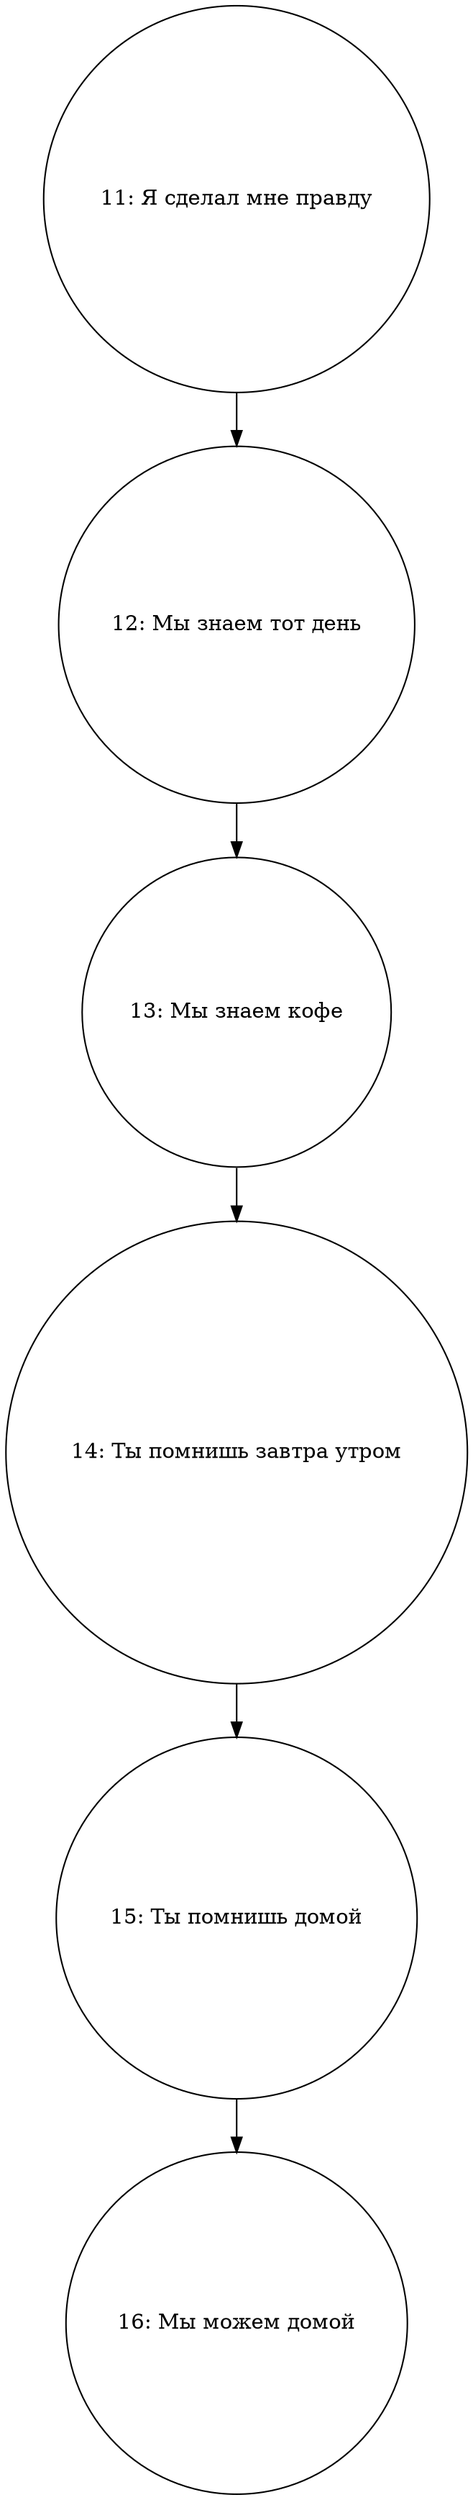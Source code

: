 digraph LinkedList {
node [shape=circle];
rankdir=UD;
  node11 [label="11: Я сделал мне правду"];
  node11 -> node12;
  node12 [label="12: Мы знаем тот день"];
  node12 -> node13;
  node13 [label="13: Мы знаем кофе"];
  node13 -> node14;
  node14 [label="14: Ты помнишь завтра утром"];
  node14 -> node15;
  node15 [label="15: Ты помнишь домой"];
  node15 -> node16;
  node16 [label="16: Мы можем домой"];
}
